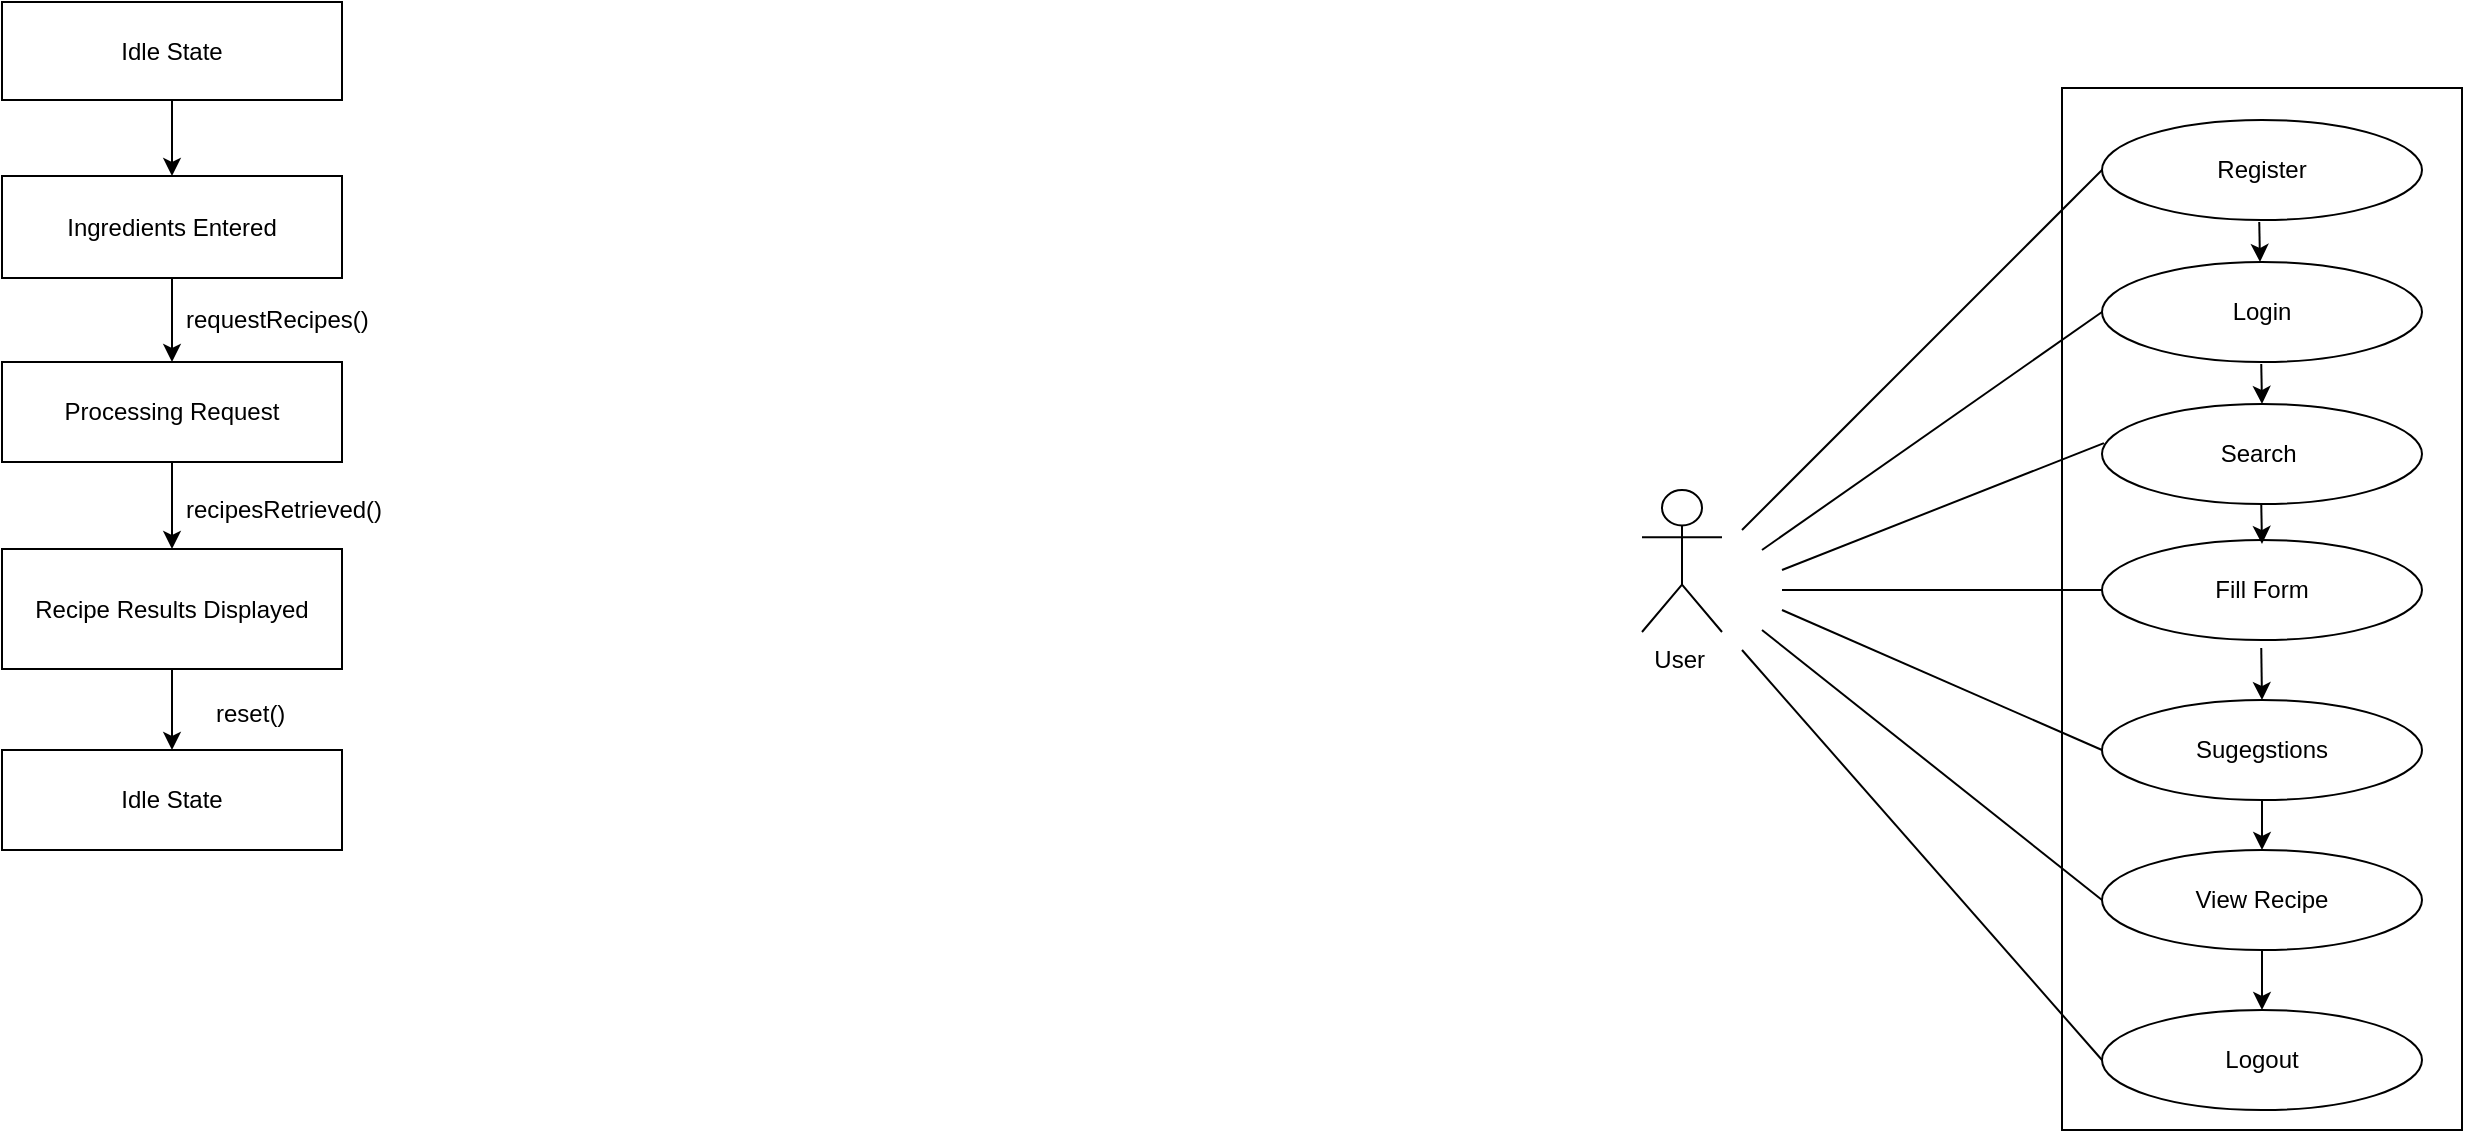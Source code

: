 <mxfile version="24.8.6">
  <diagram name="Page-1" id="5VGJnAvznidUCp_y3e0-">
    <mxGraphModel dx="1539" dy="520" grid="1" gridSize="10" guides="1" tooltips="1" connect="1" arrows="1" fold="1" page="1" pageScale="1" pageWidth="1169" pageHeight="827" math="0" shadow="0">
      <root>
        <mxCell id="0" />
        <mxCell id="1" parent="0" />
        <mxCell id="LqY4Q-QOIKpyZpB3mY2m-11" value="" style="rounded=0;whiteSpace=wrap;html=1;" parent="1" vertex="1">
          <mxGeometry x="180" y="153" width="200" height="521" as="geometry" />
        </mxCell>
        <mxCell id="LqY4Q-QOIKpyZpB3mY2m-12" value="Register" style="ellipse;whiteSpace=wrap;html=1;" parent="1" vertex="1">
          <mxGeometry x="200" y="169" width="160" height="50" as="geometry" />
        </mxCell>
        <mxCell id="LqY4Q-QOIKpyZpB3mY2m-13" value="Login" style="ellipse;whiteSpace=wrap;html=1;" parent="1" vertex="1">
          <mxGeometry x="200" y="240" width="160" height="50" as="geometry" />
        </mxCell>
        <mxCell id="LqY4Q-QOIKpyZpB3mY2m-14" value="Search&amp;nbsp;" style="ellipse;whiteSpace=wrap;html=1;" parent="1" vertex="1">
          <mxGeometry x="200" y="311" width="160" height="50" as="geometry" />
        </mxCell>
        <mxCell id="LqY4Q-QOIKpyZpB3mY2m-15" value="Fill Form" style="ellipse;whiteSpace=wrap;html=1;" parent="1" vertex="1">
          <mxGeometry x="200" y="379" width="160" height="50" as="geometry" />
        </mxCell>
        <mxCell id="LqY4Q-QOIKpyZpB3mY2m-17" value="Logout" style="ellipse;whiteSpace=wrap;html=1;" parent="1" vertex="1">
          <mxGeometry x="200" y="614" width="160" height="50" as="geometry" />
        </mxCell>
        <mxCell id="LqY4Q-QOIKpyZpB3mY2m-18" value="User&amp;nbsp;" style="shape=umlActor;verticalLabelPosition=bottom;verticalAlign=top;html=1;outlineConnect=0;" parent="1" vertex="1">
          <mxGeometry x="-30" y="354" width="40" height="71" as="geometry" />
        </mxCell>
        <mxCell id="LqY4Q-QOIKpyZpB3mY2m-24" value="" style="endArrow=classic;html=1;rounded=0;" parent="1" edge="1">
          <mxGeometry width="50" height="50" relative="1" as="geometry">
            <mxPoint x="278.63" y="220" as="sourcePoint" />
            <mxPoint x="279" y="240" as="targetPoint" />
          </mxGeometry>
        </mxCell>
        <mxCell id="LqY4Q-QOIKpyZpB3mY2m-27" value="" style="endArrow=classic;html=1;rounded=0;" parent="1" edge="1">
          <mxGeometry width="50" height="50" relative="1" as="geometry">
            <mxPoint x="279.63" y="291" as="sourcePoint" />
            <mxPoint x="280" y="311" as="targetPoint" />
          </mxGeometry>
        </mxCell>
        <mxCell id="LqY4Q-QOIKpyZpB3mY2m-28" value="" style="endArrow=classic;html=1;rounded=0;" parent="1" edge="1">
          <mxGeometry width="50" height="50" relative="1" as="geometry">
            <mxPoint x="279.63" y="361" as="sourcePoint" />
            <mxPoint x="280" y="381" as="targetPoint" />
          </mxGeometry>
        </mxCell>
        <mxCell id="LqY4Q-QOIKpyZpB3mY2m-29" value="" style="endArrow=classic;html=1;rounded=0;entryX=0.5;entryY=0;entryDx=0;entryDy=0;" parent="1" target="LqY4Q-QOIKpyZpB3mY2m-40" edge="1">
          <mxGeometry width="50" height="50" relative="1" as="geometry">
            <mxPoint x="279.63" y="433" as="sourcePoint" />
            <mxPoint x="280" y="453" as="targetPoint" />
          </mxGeometry>
        </mxCell>
        <mxCell id="LqY4Q-QOIKpyZpB3mY2m-30" value="" style="endArrow=classic;html=1;rounded=0;entryX=0.5;entryY=0;entryDx=0;entryDy=0;" parent="1" source="LqY4Q-QOIKpyZpB3mY2m-16" target="LqY4Q-QOIKpyZpB3mY2m-17" edge="1">
          <mxGeometry width="50" height="50" relative="1" as="geometry">
            <mxPoint x="280" y="554" as="sourcePoint" />
            <mxPoint x="280" y="523" as="targetPoint" />
          </mxGeometry>
        </mxCell>
        <mxCell id="LqY4Q-QOIKpyZpB3mY2m-31" value="" style="endArrow=none;html=1;rounded=0;entryX=0;entryY=0.5;entryDx=0;entryDy=0;" parent="1" target="LqY4Q-QOIKpyZpB3mY2m-12" edge="1">
          <mxGeometry width="50" height="50" relative="1" as="geometry">
            <mxPoint x="20" y="374" as="sourcePoint" />
            <mxPoint x="160" y="264" as="targetPoint" />
          </mxGeometry>
        </mxCell>
        <mxCell id="LqY4Q-QOIKpyZpB3mY2m-32" value="" style="endArrow=none;html=1;rounded=0;entryX=0;entryY=0.5;entryDx=0;entryDy=0;" parent="1" target="LqY4Q-QOIKpyZpB3mY2m-13" edge="1">
          <mxGeometry width="50" height="50" relative="1" as="geometry">
            <mxPoint x="30" y="384" as="sourcePoint" />
            <mxPoint x="210" y="208" as="targetPoint" />
          </mxGeometry>
        </mxCell>
        <mxCell id="LqY4Q-QOIKpyZpB3mY2m-33" value="" style="endArrow=none;html=1;rounded=0;entryX=0.006;entryY=0.391;entryDx=0;entryDy=0;entryPerimeter=0;" parent="1" target="LqY4Q-QOIKpyZpB3mY2m-14" edge="1">
          <mxGeometry width="50" height="50" relative="1" as="geometry">
            <mxPoint x="40" y="394" as="sourcePoint" />
            <mxPoint x="220" y="218" as="targetPoint" />
          </mxGeometry>
        </mxCell>
        <mxCell id="LqY4Q-QOIKpyZpB3mY2m-34" value="" style="endArrow=none;html=1;rounded=0;entryX=0;entryY=0.5;entryDx=0;entryDy=0;" parent="1" target="LqY4Q-QOIKpyZpB3mY2m-15" edge="1">
          <mxGeometry width="50" height="50" relative="1" as="geometry">
            <mxPoint x="40" y="404" as="sourcePoint" />
            <mxPoint x="230" y="228" as="targetPoint" />
          </mxGeometry>
        </mxCell>
        <mxCell id="LqY4Q-QOIKpyZpB3mY2m-35" value="" style="endArrow=none;html=1;rounded=0;entryX=0;entryY=0.5;entryDx=0;entryDy=0;" parent="1" target="LqY4Q-QOIKpyZpB3mY2m-16" edge="1">
          <mxGeometry width="50" height="50" relative="1" as="geometry">
            <mxPoint x="30" y="424" as="sourcePoint" />
            <mxPoint x="240" y="238" as="targetPoint" />
          </mxGeometry>
        </mxCell>
        <mxCell id="LqY4Q-QOIKpyZpB3mY2m-36" value="" style="endArrow=none;html=1;rounded=0;entryX=0;entryY=0.5;entryDx=0;entryDy=0;" parent="1" target="LqY4Q-QOIKpyZpB3mY2m-17" edge="1">
          <mxGeometry width="50" height="50" relative="1" as="geometry">
            <mxPoint x="20" y="434" as="sourcePoint" />
            <mxPoint x="250" y="248" as="targetPoint" />
          </mxGeometry>
        </mxCell>
        <mxCell id="LqY4Q-QOIKpyZpB3mY2m-40" value="Sugegstions" style="ellipse;whiteSpace=wrap;html=1;" parent="1" vertex="1">
          <mxGeometry x="200" y="459" width="160" height="50" as="geometry" />
        </mxCell>
        <mxCell id="LqY4Q-QOIKpyZpB3mY2m-41" value="" style="endArrow=classic;html=1;rounded=0;entryX=0.5;entryY=0;entryDx=0;entryDy=0;" parent="1" target="LqY4Q-QOIKpyZpB3mY2m-16" edge="1">
          <mxGeometry width="50" height="50" relative="1" as="geometry">
            <mxPoint x="280" y="554" as="sourcePoint" />
            <mxPoint x="280" y="614" as="targetPoint" />
          </mxGeometry>
        </mxCell>
        <mxCell id="LqY4Q-QOIKpyZpB3mY2m-16" value="View Recipe" style="ellipse;whiteSpace=wrap;html=1;" parent="1" vertex="1">
          <mxGeometry x="200" y="534" width="160" height="50" as="geometry" />
        </mxCell>
        <mxCell id="LqY4Q-QOIKpyZpB3mY2m-42" value="" style="endArrow=classic;html=1;rounded=0;exitX=0.5;exitY=1;exitDx=0;exitDy=0;" parent="1" source="LqY4Q-QOIKpyZpB3mY2m-40" target="LqY4Q-QOIKpyZpB3mY2m-16" edge="1">
          <mxGeometry width="50" height="50" relative="1" as="geometry">
            <mxPoint x="289.63" y="443" as="sourcePoint" />
            <mxPoint x="290" y="474" as="targetPoint" />
          </mxGeometry>
        </mxCell>
        <mxCell id="LqY4Q-QOIKpyZpB3mY2m-45" value="" style="endArrow=none;html=1;rounded=0;entryX=0;entryY=0.5;entryDx=0;entryDy=0;" parent="1" target="LqY4Q-QOIKpyZpB3mY2m-40" edge="1">
          <mxGeometry width="50" height="50" relative="1" as="geometry">
            <mxPoint x="40" y="414" as="sourcePoint" />
            <mxPoint x="210" y="569" as="targetPoint" />
          </mxGeometry>
        </mxCell>
        <mxCell id="zVFzAMCCulww1tuRlH-K-1" value="Recipe Results Displayed" style="rounded=0;whiteSpace=wrap;html=1;" vertex="1" parent="1">
          <mxGeometry x="-850" y="383.5" width="170" height="60" as="geometry" />
        </mxCell>
        <mxCell id="zVFzAMCCulww1tuRlH-K-2" value="Idle State" style="rounded=0;whiteSpace=wrap;html=1;" vertex="1" parent="1">
          <mxGeometry x="-850" y="110" width="170" height="49" as="geometry" />
        </mxCell>
        <mxCell id="zVFzAMCCulww1tuRlH-K-3" value="Processing Request" style="rounded=0;whiteSpace=wrap;html=1;" vertex="1" parent="1">
          <mxGeometry x="-850" y="290" width="170" height="50" as="geometry" />
        </mxCell>
        <mxCell id="zVFzAMCCulww1tuRlH-K-4" value="Ingredients Entered" style="rounded=0;whiteSpace=wrap;html=1;" vertex="1" parent="1">
          <mxGeometry x="-850" y="197" width="170" height="51" as="geometry" />
        </mxCell>
        <mxCell id="zVFzAMCCulww1tuRlH-K-5" value="Idle State" style="rounded=0;whiteSpace=wrap;html=1;" vertex="1" parent="1">
          <mxGeometry x="-850" y="484" width="170" height="50" as="geometry" />
        </mxCell>
        <mxCell id="zVFzAMCCulww1tuRlH-K-8" value="&lt;span class=&quot;hljs-built_in&quot;&gt;requestRecipes&lt;/span&gt;()" style="text;whiteSpace=wrap;html=1;" vertex="1" parent="1">
          <mxGeometry x="-760" y="255" width="100" height="20" as="geometry" />
        </mxCell>
        <mxCell id="zVFzAMCCulww1tuRlH-K-9" value="" style="endArrow=classic;html=1;rounded=0;entryX=0.5;entryY=0;entryDx=0;entryDy=0;exitX=0.5;exitY=1;exitDx=0;exitDy=0;" edge="1" parent="1" source="zVFzAMCCulww1tuRlH-K-1" target="zVFzAMCCulww1tuRlH-K-5">
          <mxGeometry width="50" height="50" relative="1" as="geometry">
            <mxPoint x="-710" y="380" as="sourcePoint" />
            <mxPoint x="-660" y="330" as="targetPoint" />
          </mxGeometry>
        </mxCell>
        <mxCell id="zVFzAMCCulww1tuRlH-K-10" value="" style="endArrow=classic;html=1;rounded=0;exitX=0.5;exitY=1;exitDx=0;exitDy=0;entryX=0.5;entryY=0;entryDx=0;entryDy=0;" edge="1" parent="1" source="zVFzAMCCulww1tuRlH-K-3" target="zVFzAMCCulww1tuRlH-K-1">
          <mxGeometry width="50" height="50" relative="1" as="geometry">
            <mxPoint x="-770" y="340" as="sourcePoint" />
            <mxPoint x="-770" y="380" as="targetPoint" />
          </mxGeometry>
        </mxCell>
        <mxCell id="zVFzAMCCulww1tuRlH-K-11" value="" style="endArrow=classic;html=1;rounded=0;exitX=0.5;exitY=1;exitDx=0;exitDy=0;entryX=0.5;entryY=0;entryDx=0;entryDy=0;" edge="1" parent="1" source="zVFzAMCCulww1tuRlH-K-4" target="zVFzAMCCulww1tuRlH-K-3">
          <mxGeometry width="50" height="50" relative="1" as="geometry">
            <mxPoint x="-770" y="248" as="sourcePoint" />
            <mxPoint x="-770" y="290" as="targetPoint" />
          </mxGeometry>
        </mxCell>
        <mxCell id="zVFzAMCCulww1tuRlH-K-12" value="" style="endArrow=classic;html=1;rounded=0;entryX=0.5;entryY=0;entryDx=0;entryDy=0;exitX=0.5;exitY=1;exitDx=0;exitDy=0;" edge="1" parent="1" source="zVFzAMCCulww1tuRlH-K-2">
          <mxGeometry width="50" height="50" relative="1" as="geometry">
            <mxPoint x="-765" y="157" as="sourcePoint" />
            <mxPoint x="-765" y="197" as="targetPoint" />
          </mxGeometry>
        </mxCell>
        <mxCell id="zVFzAMCCulww1tuRlH-K-15" value="&lt;span class=&quot;hljs-built_in&quot;&gt;recipesRetrieved&lt;/span&gt;()" style="text;whiteSpace=wrap;html=1;" vertex="1" parent="1">
          <mxGeometry x="-760" y="349.5" width="80" height="26.5" as="geometry" />
        </mxCell>
        <mxCell id="zVFzAMCCulww1tuRlH-K-16" value="&lt;span class=&quot;hljs-built_in&quot;&gt;reset&lt;/span&gt;()" style="text;whiteSpace=wrap;html=1;" vertex="1" parent="1">
          <mxGeometry x="-745" y="451.5" width="45" height="16.5" as="geometry" />
        </mxCell>
      </root>
    </mxGraphModel>
  </diagram>
</mxfile>
